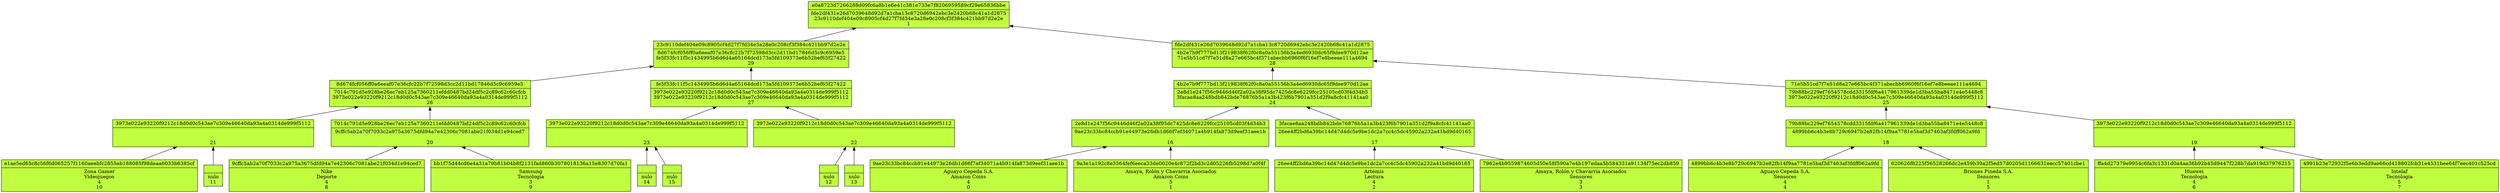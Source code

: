 digraph structs {
rankdir=BT;node [shape = record style=filled];
struct0 [label="{9ae23c33bc84ccb91e44973e26db1d66f7ef34071a4b914fa873d9eef31aee1b|{Aguayo Cepeda S.A.\nAmazon Coins\n4\n0}}" fillcolor= olivedrab1]
struct1 [label="{9a3e1a192c8e3564fef6eeca33de0020e4c872f2bd3c2d05226fb5298d7a0f4f|{Amaya, Rolón y Chavarría Asociados\nAmazon Coins\n5\n1}}" fillcolor= olivedrab1]
struct2 [label="{26ee4ff2bd6a39bc14d47d4dc5e9be1dc2a7cc4c5dc45902a232a41bd9d40165|{Artemis\nLectura\n4\n2}}" fillcolor= olivedrab1]
struct3 [label="{7962e4b9559874605d50e58f590a7e4b197edaa5b584331a91134f75ec2db859|{Amaya, Rolón y Chavarría Asociados\nSensores\n3\n3}}" fillcolor= olivedrab1]
struct4 [label="{4899bb6c4b3e8b729c6947b2e82fb14f9aa7781e5baf3d7463af3fdff062a9fd|{Aguayo Cepeda S.A.\nSensores\n4\n4}}" fillcolor= olivedrab1]
struct5 [label="{620626f8225f56528266dc2e459b39a2f5ed57d0205d1166631eecc57401cbe1|{Briones Pineda S.A.\nSensores\n1\n5}}" fillcolor= olivedrab1]
struct6 [label="{ffa4d27379e9954c6fa3c1331d0a4aa36b92b45d9447f228b7da919d37976215|{Huawei\nTecnologia\n4\n6}}" fillcolor= olivedrab1]
struct7 [label="{4991b23e72932f5e6b3edd9ae66cd418802fcb31e4531bee64f7eec401c525cd|{Intelaf\nTecnologia\n5\n7}}" fillcolor= olivedrab1]
struct8 [label="{9cffc5ab2a70f7033c2a975a3675dfd94a7e42306c7081abe21f034d1e94ced7|{Nike\nDeporte\n4\n8}}" fillcolor= olivedrab1]
struct9 [label="{bb1f75d44cd6e4a31a79b81b04b8f2131fad860b3078018136a15e8307d70fa1|{Samsung\nTecnologia\n3\n9}}" fillcolor= olivedrab1]
struct10 [label="{e1ae5ed65c8c56f6d065257f1160aeebfc2855eb188085f98deaa6033b6385cf|{Zona Gamer\nVideojuegos\n4\n10}}" fillcolor= olivedrab1]
struct11 [label="{|{nulo\n11}}" fillcolor= olivedrab1]
struct12 [label="{|{nulo\n12}}" fillcolor= olivedrab1]
struct13 [label="{|{nulo\n13}}" fillcolor= olivedrab1]
struct14 [label="{|{nulo\n14}}" fillcolor= olivedrab1]
struct15 [label="{|{nulo\n15}}" fillcolor= olivedrab1]
struct16 [label="{2e8d1e247f56c9446d46f2a02a38f95dc7425dc8e6229fcc25105cd03f4d34b3|{9ae23c33bc84ccb91e44973e26db1d66f7ef34071a4b914fa873d9eef31aee1b\n\n16}}" fillcolor= olivedrab1]
struct17 [label="{3facae8aa248bdb842bde76876b5a1a3b423f6b7901a351d2f9a8cfc41141aa0|{26ee4ff2bd6a39bc14d47d4dc5e9be1dc2a7cc4c5dc45902a232a41bd9d40165\n\n17}}" fillcolor= olivedrab1]
struct18 [label="{79b88bc229ef7654578cdd3315fdf6a417961339de1d3ba55ba8471e4e5448c8|{4899bb6c4b3e8b729c6947b2e82fb14f9aa7781e5baf3d7463af3fdff062a9fd\n\n18}}" fillcolor= olivedrab1]
struct19 [label="{3973e022e93220f9212c18d0d0c543ae7c309e46640da93a4a0314de999f5112|{\n\n19}}" fillcolor= olivedrab1]
struct20 [label="{7014c791d5e928be26ec7eb125a7360211efdd0487bd24df5c2c89c62c60cfcb|{9cffc5ab2a70f7033c2a975a3675dfd94a7e42306c7081abe21f034d1e94ced7\n\n20}}" fillcolor= olivedrab1]
struct21 [label="{3973e022e93220f9212c18d0d0c543ae7c309e46640da93a4a0314de999f5112|{\n\n21}}" fillcolor= olivedrab1]
struct22 [label="{3973e022e93220f9212c18d0d0c543ae7c309e46640da93a4a0314de999f5112|{\n\n22}}" fillcolor= olivedrab1]
struct23 [label="{3973e022e93220f9212c18d0d0c543ae7c309e46640da93a4a0314de999f5112|{\n\n23}}" fillcolor= olivedrab1]
struct24 [label="{4b2e7b9f777bd13f219838f62f0c8a0a55156b3a4ed6930dc65f9dee970d12ae|{2e8d1e247f56c9446d46f2a02a38f95dc7425dc8e6229fcc25105cd03f4d34b3\n3facae8aa248bdb842bde76876b5a1a3b423f6b7901a351d2f9a8cfc41141aa0\n24}}" fillcolor= olivedrab1]
struct25 [label="{71e5b51cd7f7e51d8a27e665bc4f371abecbb6960f6f16ef7e8beeae111a4694|{79b88bc229ef7654578cdd3315fdf6a417961339de1d3ba55ba8471e4e5448c8\n3973e022e93220f9212c18d0d0c543ae7c309e46640da93a4a0314de999f5112\n25}}" fillcolor= olivedrab1]
struct26 [label="{8d674fcf056ff0a6eeaf07e36cfc22b7f72598d3cc2d11bd17846d5c9c6959e5|{7014c791d5e928be26ec7eb125a7360211efdd0487bd24df5c2c89c62c60cfcb\n3973e022e93220f9212c18d0d0c543ae7c309e46640da93a4a0314de999f5112\n26}}" fillcolor= olivedrab1]
struct27 [label="{fe5f33fc11f5c1434995b6d6d4a65164dcd173a5fd109373e6b52bef65f27422|{3973e022e93220f9212c18d0d0c543ae7c309e46640da93a4a0314de999f5112\n3973e022e93220f9212c18d0d0c543ae7c309e46640da93a4a0314de999f5112\n27}}" fillcolor= olivedrab1]
struct28 [label="{fde2df431e26d7039648d92d7a1cba13c8720d6942ebc3e2420b68c41a1d2875|{4b2e7b9f777bd13f219838f62f0c8a0a55156b3a4ed6930dc65f9dee970d12ae\n71e5b51cd7f7e51d8a27e665bc4f371abecbb6960f6f16ef7e8beeae111a4694\n28}}" fillcolor= olivedrab1]
struct29 [label="{23c9110def404e09c8905cf4d27f7fd34e3a28e0c208cf3f384c421bb97d2e2e|{8d674fcf056ff0a6eeaf07e36cfc22b7f72598d3cc2d11bd17846d5c9c6959e5\nfe5f33fc11f5c1434995b6d6d4a65164dcd173a5fd109373e6b52bef65f27422\n29}}" fillcolor= olivedrab1]
struct30 [label="{e0a8723d7266288d09fc6a8b1e6e41c381e733e7f8206959589cf29e65836bbe|{fde2df431e26d7039648d92d7a1cba13c8720d6942ebc3e2420b68c41a1d2875\n23c9110def404e09c8905cf4d27f7fd34e3a28e0c208cf3f384c421bb97d2e2e\n1}}" fillcolor= olivedrab1]

struct0 -> struct16
struct1 -> struct16
struct2 -> struct17
struct3 -> struct17
struct4 -> struct18
struct5 -> struct18
struct6 -> struct19
struct7 -> struct19
struct8 -> struct20
struct9 -> struct20
struct10 -> struct21
struct11 -> struct21
struct12 -> struct22
struct13 -> struct22
struct14 -> struct23
struct15 -> struct23
struct16 -> struct24
struct17 -> struct24
struct18 -> struct25
struct19 -> struct25
struct20 -> struct26
struct21 -> struct26
struct22 -> struct27
struct23 -> struct27
struct24 -> struct28
struct25 -> struct28
struct26 -> struct29
struct27 -> struct29
struct28 -> struct30
struct29 -> struct30

}